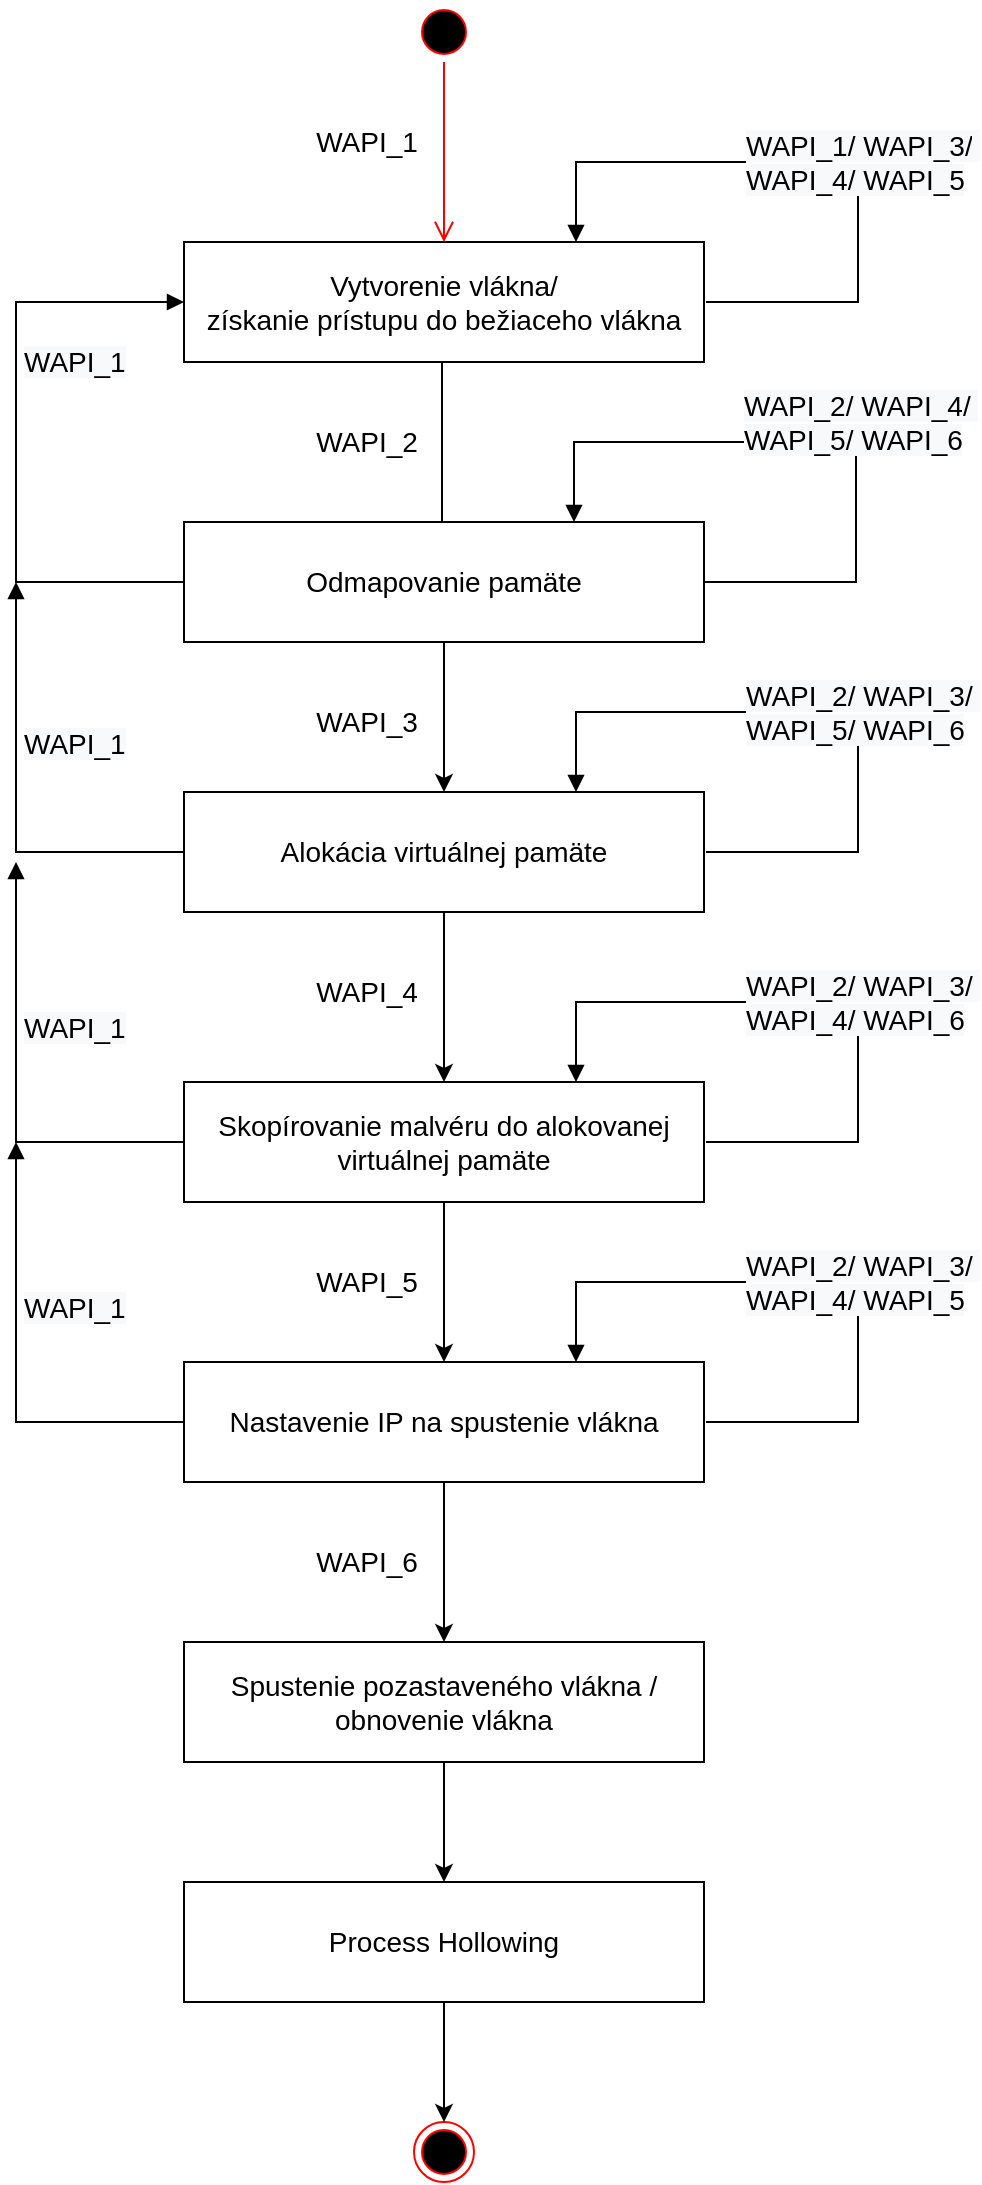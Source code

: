 <mxfile version="13.2.3" type="device"><diagram id="Y6aJrYFt6ZVoB8-CAj4z" name="Page-1"><mxGraphModel dx="1038" dy="548" grid="1" gridSize="10" guides="1" tooltips="1" connect="1" arrows="1" fold="1" page="1" pageScale="1" pageWidth="827" pageHeight="1169" math="0" shadow="0"><root><mxCell id="0"/><mxCell id="1" parent="0"/><mxCell id="kTZIZ7-l3gT3kUIv5YvM-15" style="edgeStyle=orthogonalEdgeStyle;rounded=0;orthogonalLoop=1;jettySize=auto;html=1;entryX=0.5;entryY=0;entryDx=0;entryDy=0;" parent="1" edge="1"><mxGeometry relative="1" as="geometry"><mxPoint x="413" y="220" as="sourcePoint"/><mxPoint x="413" y="340" as="targetPoint"/></mxGeometry></mxCell><mxCell id="kTZIZ7-l3gT3kUIv5YvM-2" value="&lt;font style=&quot;font-size: 14px&quot;&gt;Vytvorenie vlákna/&lt;br&gt;získanie prístupu do bežiaceho vlákna&lt;/font&gt;" style="rounded=0;whiteSpace=wrap;html=1;" parent="1" vertex="1"><mxGeometry x="284" y="160" width="260" height="60" as="geometry"/></mxCell><mxCell id="kTZIZ7-l3gT3kUIv5YvM-13" style="edgeStyle=orthogonalEdgeStyle;rounded=0;orthogonalLoop=1;jettySize=auto;html=1;entryX=0.5;entryY=0;entryDx=0;entryDy=0;" parent="1" source="kTZIZ7-l3gT3kUIv5YvM-3" target="kTZIZ7-l3gT3kUIv5YvM-4" edge="1"><mxGeometry relative="1" as="geometry"/></mxCell><mxCell id="kTZIZ7-l3gT3kUIv5YvM-3" value="&lt;span style=&quot;font-size: 14px&quot;&gt;Odmapovanie pamäte&lt;/span&gt;" style="rounded=0;whiteSpace=wrap;html=1;" parent="1" vertex="1"><mxGeometry x="284" y="300" width="260" height="60" as="geometry"/></mxCell><mxCell id="kTZIZ7-l3gT3kUIv5YvM-12" style="edgeStyle=orthogonalEdgeStyle;rounded=0;orthogonalLoop=1;jettySize=auto;html=1;entryX=0.5;entryY=0;entryDx=0;entryDy=0;" parent="1" source="kTZIZ7-l3gT3kUIv5YvM-4" target="kTZIZ7-l3gT3kUIv5YvM-5" edge="1"><mxGeometry relative="1" as="geometry"/></mxCell><mxCell id="kTZIZ7-l3gT3kUIv5YvM-4" value="&lt;span style=&quot;font-size: 14px&quot;&gt;Alokácia virtuálnej pamäte&lt;/span&gt;" style="rounded=0;whiteSpace=wrap;html=1;" parent="1" vertex="1"><mxGeometry x="284" y="435" width="260" height="60" as="geometry"/></mxCell><mxCell id="kTZIZ7-l3gT3kUIv5YvM-11" style="edgeStyle=orthogonalEdgeStyle;rounded=0;orthogonalLoop=1;jettySize=auto;html=1;entryX=0.5;entryY=0;entryDx=0;entryDy=0;" parent="1" source="kTZIZ7-l3gT3kUIv5YvM-5" target="kTZIZ7-l3gT3kUIv5YvM-6" edge="1"><mxGeometry relative="1" as="geometry"/></mxCell><mxCell id="kTZIZ7-l3gT3kUIv5YvM-5" value="&lt;span style=&quot;font-size: 14px&quot;&gt;Skopírovanie malvéru do alokovanej virtuálnej pamäte&lt;/span&gt;" style="rounded=0;whiteSpace=wrap;html=1;" parent="1" vertex="1"><mxGeometry x="284" y="580" width="260" height="60" as="geometry"/></mxCell><mxCell id="q8GEtPRcEUDi8MsfSiwB-6" style="edgeStyle=orthogonalEdgeStyle;rounded=0;orthogonalLoop=1;jettySize=auto;html=1;entryX=0.5;entryY=0;entryDx=0;entryDy=0;" parent="1" source="kTZIZ7-l3gT3kUIv5YvM-6" target="q8GEtPRcEUDi8MsfSiwB-3" edge="1"><mxGeometry relative="1" as="geometry"/></mxCell><mxCell id="kTZIZ7-l3gT3kUIv5YvM-6" value="&lt;span style=&quot;font-size: 14px&quot;&gt;Nastavenie IP na spustenie vlákna&lt;/span&gt;&lt;span style=&quot;font-size: 14px&quot;&gt;&lt;br&gt;&lt;/span&gt;" style="rounded=0;whiteSpace=wrap;html=1;" parent="1" vertex="1"><mxGeometry x="284" y="720" width="260" height="60" as="geometry"/></mxCell><mxCell id="kTZIZ7-l3gT3kUIv5YvM-20" value="&lt;span style=&quot;font-size: 14px&quot;&gt;WAPI_2&lt;/span&gt;" style="text;html=1;align=center;verticalAlign=middle;resizable=0;points=[];autosize=1;" parent="1" vertex="1"><mxGeometry x="340" y="250" width="70" height="20" as="geometry"/></mxCell><mxCell id="kTZIZ7-l3gT3kUIv5YvM-21" value="&lt;span style=&quot;font-size: 14px&quot;&gt;WAPI_3&lt;/span&gt;" style="text;html=1;align=center;verticalAlign=middle;resizable=0;points=[];autosize=1;" parent="1" vertex="1"><mxGeometry x="340" y="390" width="70" height="20" as="geometry"/></mxCell><mxCell id="kTZIZ7-l3gT3kUIv5YvM-26" value="&lt;span style=&quot;font-size: 14px&quot;&gt;WAPI_4&lt;/span&gt;" style="text;html=1;align=center;verticalAlign=middle;resizable=0;points=[];autosize=1;" parent="1" vertex="1"><mxGeometry x="340" y="524.5" width="70" height="20" as="geometry"/></mxCell><mxCell id="kTZIZ7-l3gT3kUIv5YvM-27" value="&lt;span style=&quot;font-size: 14px&quot;&gt;WAPI_5&lt;/span&gt;" style="text;html=1;align=center;verticalAlign=middle;resizable=0;points=[];autosize=1;" parent="1" vertex="1"><mxGeometry x="340" y="670" width="70" height="20" as="geometry"/></mxCell><mxCell id="kTZIZ7-l3gT3kUIv5YvM-28" value="&lt;span style=&quot;font-size: 14px&quot;&gt;WAPI_1&lt;/span&gt;" style="text;html=1;align=center;verticalAlign=middle;resizable=0;points=[];autosize=1;" parent="1" vertex="1"><mxGeometry x="340" y="100" width="70" height="20" as="geometry"/></mxCell><mxCell id="kTZIZ7-l3gT3kUIv5YvM-39" value="&lt;span style=&quot;font-size: 14px ; text-align: center ; background-color: rgb(248 , 249 , 250)&quot;&gt;WAPI_2/&amp;nbsp;&lt;/span&gt;&lt;span style=&quot;font-size: 14px ; text-align: center ; background-color: rgb(248 , 249 , 250)&quot;&gt;WAPI_4/&amp;nbsp;&lt;br&gt;&lt;/span&gt;&lt;span style=&quot;font-size: 14px ; text-align: center ; background-color: rgb(248 , 249 , 250)&quot;&gt;WAPI_5/&amp;nbsp;&lt;/span&gt;&lt;span style=&quot;font-size: 14px ; text-align: center ; background-color: rgb(248 , 249 , 250)&quot;&gt;WAPI_6&lt;/span&gt;" style="edgeStyle=orthogonalEdgeStyle;html=1;align=left;spacingLeft=2;endArrow=block;rounded=0;exitX=1;exitY=0.5;exitDx=0;exitDy=0;" parent="1" source="kTZIZ7-l3gT3kUIv5YvM-3" edge="1"><mxGeometry x="0.26" y="-10" relative="1" as="geometry"><mxPoint x="405" y="580" as="sourcePoint"/><Array as="points"><mxPoint x="620" y="330"/><mxPoint x="620" y="260"/><mxPoint x="479" y="260"/></Array><mxPoint x="479" y="300" as="targetPoint"/><mxPoint as="offset"/></mxGeometry></mxCell><mxCell id="kTZIZ7-l3gT3kUIv5YvM-40" value="&lt;span style=&quot;font-size: 14px ; text-align: center ; background-color: rgb(248 , 249 , 250)&quot;&gt;WAPI_2/&amp;nbsp;&lt;/span&gt;&lt;span style=&quot;font-size: 14px ; text-align: center ; background-color: rgb(248 , 249 , 250)&quot;&gt;WAPI_3/&amp;nbsp;&lt;br&gt;&lt;/span&gt;&lt;span style=&quot;font-size: 14px ; text-align: center ; background-color: rgb(248 , 249 , 250)&quot;&gt;WAPI_5/&amp;nbsp;&lt;/span&gt;&lt;span style=&quot;font-size: 14px ; text-align: center ; background-color: rgb(248 , 249 , 250)&quot;&gt;WAPI_6&lt;/span&gt;" style="edgeStyle=orthogonalEdgeStyle;html=1;align=left;spacingLeft=2;endArrow=block;rounded=0;exitX=1;exitY=0.5;exitDx=0;exitDy=0;" parent="1" edge="1"><mxGeometry x="0.26" relative="1" as="geometry"><mxPoint x="545" y="465" as="sourcePoint"/><Array as="points"><mxPoint x="621" y="465"/><mxPoint x="621" y="395"/><mxPoint x="480" y="395"/></Array><mxPoint x="480" y="435" as="targetPoint"/><mxPoint as="offset"/></mxGeometry></mxCell><mxCell id="kTZIZ7-l3gT3kUIv5YvM-41" value="&lt;span style=&quot;font-size: 14px ; text-align: center ; background-color: rgb(248 , 249 , 250)&quot;&gt;WAPI_2/&amp;nbsp;&lt;/span&gt;&lt;span style=&quot;font-size: 14px ; text-align: center ; background-color: rgb(248 , 249 , 250)&quot;&gt;WAPI_3/&amp;nbsp;&lt;br&gt;&lt;/span&gt;&lt;span style=&quot;font-size: 14px ; text-align: center ; background-color: rgb(248 , 249 , 250)&quot;&gt;WAPI_4/ WAPI_6&lt;br&gt;&lt;/span&gt;" style="edgeStyle=orthogonalEdgeStyle;html=1;align=left;spacingLeft=2;endArrow=block;rounded=0;exitX=1;exitY=0.5;exitDx=0;exitDy=0;" parent="1" edge="1"><mxGeometry x="0.26" relative="1" as="geometry"><mxPoint x="545" y="610" as="sourcePoint"/><Array as="points"><mxPoint x="621" y="610"/><mxPoint x="621" y="540"/><mxPoint x="480" y="540"/></Array><mxPoint x="480" y="580" as="targetPoint"/><mxPoint as="offset"/></mxGeometry></mxCell><mxCell id="kTZIZ7-l3gT3kUIv5YvM-42" value="&lt;span style=&quot;font-size: 14px ; text-align: center ; background-color: rgb(248 , 249 , 250)&quot;&gt;WAPI_2/&amp;nbsp;&lt;/span&gt;&lt;span style=&quot;font-size: 14px ; text-align: center ; background-color: rgb(248 , 249 , 250)&quot;&gt;WAPI_3/&amp;nbsp;&lt;/span&gt;&lt;span style=&quot;font-size: 14px ; text-align: center ; background-color: rgb(248 , 249 , 250)&quot;&gt;&lt;br&gt;&lt;/span&gt;&lt;span style=&quot;font-size: 14px ; text-align: center ; background-color: rgb(248 , 249 , 250)&quot;&gt;WAPI_4/&amp;nbsp;&lt;/span&gt;&lt;span style=&quot;font-size: 14px ; text-align: center ; background-color: rgb(248 , 249 , 250)&quot;&gt;WAPI_5&lt;/span&gt;" style="edgeStyle=orthogonalEdgeStyle;html=1;align=left;spacingLeft=2;endArrow=block;rounded=0;exitX=1;exitY=0.5;exitDx=0;exitDy=0;" parent="1" edge="1"><mxGeometry x="0.26" relative="1" as="geometry"><mxPoint x="545" y="750" as="sourcePoint"/><Array as="points"><mxPoint x="621" y="750"/><mxPoint x="621" y="680"/><mxPoint x="480" y="680"/></Array><mxPoint x="480" y="720" as="targetPoint"/><mxPoint as="offset"/></mxGeometry></mxCell><mxCell id="kTZIZ7-l3gT3kUIv5YvM-43" value="&lt;span style=&quot;font-size: 14px ; text-align: center ; background-color: rgb(248 , 249 , 250)&quot;&gt;WAPI_1&lt;/span&gt;" style="edgeStyle=orthogonalEdgeStyle;html=1;align=left;spacingLeft=2;endArrow=block;rounded=0;exitX=0;exitY=0.5;exitDx=0;exitDy=0;entryX=0;entryY=0.5;entryDx=0;entryDy=0;" parent="1" source="kTZIZ7-l3gT3kUIv5YvM-3" target="kTZIZ7-l3gT3kUIv5YvM-2" edge="1"><mxGeometry x="0.26" relative="1" as="geometry"><mxPoint x="554" y="380" as="sourcePoint"/><Array as="points"><mxPoint x="200" y="330"/><mxPoint x="200" y="190"/></Array><mxPoint x="489" y="350" as="targetPoint"/><mxPoint as="offset"/></mxGeometry></mxCell><mxCell id="kTZIZ7-l3gT3kUIv5YvM-47" value="&lt;span style=&quot;font-size: 14px ; text-align: center ; background-color: rgb(248 , 249 , 250)&quot;&gt;WAPI_1&lt;/span&gt;" style="edgeStyle=orthogonalEdgeStyle;html=1;align=left;spacingLeft=2;endArrow=block;rounded=0;exitX=0;exitY=0.5;exitDx=0;exitDy=0;" parent="1" source="kTZIZ7-l3gT3kUIv5YvM-4" edge="1"><mxGeometry x="0.26" relative="1" as="geometry"><mxPoint x="184" y="580" as="sourcePoint"/><Array as="points"><mxPoint x="200" y="465"/></Array><mxPoint x="200" y="330" as="targetPoint"/><mxPoint as="offset"/></mxGeometry></mxCell><mxCell id="kTZIZ7-l3gT3kUIv5YvM-48" value="&lt;span style=&quot;font-size: 14px ; text-align: center ; background-color: rgb(248 , 249 , 250)&quot;&gt;WAPI_1&lt;/span&gt;" style="edgeStyle=orthogonalEdgeStyle;html=1;align=left;spacingLeft=2;endArrow=block;rounded=0;exitX=0;exitY=0.5;exitDx=0;exitDy=0;" parent="1" source="kTZIZ7-l3gT3kUIv5YvM-5" edge="1"><mxGeometry x="0.26" relative="1" as="geometry"><mxPoint x="284" y="685" as="sourcePoint"/><Array as="points"><mxPoint x="200" y="610"/></Array><mxPoint x="200" y="470" as="targetPoint"/><mxPoint as="offset"/></mxGeometry></mxCell><mxCell id="kTZIZ7-l3gT3kUIv5YvM-49" value="&lt;span style=&quot;font-size: 14px ; text-align: center ; background-color: rgb(248 , 249 , 250)&quot;&gt;WAPI_1&lt;/span&gt;" style="edgeStyle=orthogonalEdgeStyle;html=1;align=left;spacingLeft=2;endArrow=block;rounded=0;exitX=0;exitY=0.5;exitDx=0;exitDy=0;" parent="1" source="kTZIZ7-l3gT3kUIv5YvM-6" edge="1"><mxGeometry x="0.26" relative="1" as="geometry"><mxPoint x="284" y="897.5" as="sourcePoint"/><Array as="points"><mxPoint x="200" y="750"/></Array><mxPoint x="200" y="610" as="targetPoint"/><mxPoint as="offset"/></mxGeometry></mxCell><mxCell id="Te5pKfVqlNjx0CKis1d5-1" value="&lt;span style=&quot;font-size: 14px ; text-align: center ; background-color: rgb(248 , 249 , 250)&quot;&gt;WAPI_1/&amp;nbsp;&lt;/span&gt;&lt;span style=&quot;font-size: 14px ; text-align: center ; background-color: rgb(248 , 249 , 250)&quot;&gt;WAPI_3/&lt;/span&gt;&lt;span style=&quot;font-size: 14px ; text-align: center ; background-color: rgb(248 , 249 , 250)&quot;&gt;&amp;nbsp;&lt;br&gt;&lt;/span&gt;&lt;span style=&quot;font-size: 14px ; text-align: center ; background-color: rgb(248 , 249 , 250)&quot;&gt;WAPI_4/&amp;nbsp;&lt;/span&gt;&lt;span style=&quot;font-size: 14px ; text-align: center ; background-color: rgb(248 , 249 , 250)&quot;&gt;WAPI_5&lt;/span&gt;" style="edgeStyle=orthogonalEdgeStyle;html=1;align=left;spacingLeft=2;endArrow=block;rounded=0;exitX=1;exitY=0.5;exitDx=0;exitDy=0;" parent="1" edge="1"><mxGeometry x="0.26" relative="1" as="geometry"><mxPoint x="545" y="190" as="sourcePoint"/><Array as="points"><mxPoint x="621" y="190"/><mxPoint x="621" y="120"/><mxPoint x="480" y="120"/></Array><mxPoint x="480" y="160" as="targetPoint"/><mxPoint as="offset"/></mxGeometry></mxCell><mxCell id="Te5pKfVqlNjx0CKis1d5-4" value="" style="ellipse;html=1;shape=startState;fillColor=#000000;strokeColor=#ff0000;" parent="1" vertex="1"><mxGeometry x="399" y="40" width="30" height="30" as="geometry"/></mxCell><mxCell id="Te5pKfVqlNjx0CKis1d5-5" value="" style="edgeStyle=orthogonalEdgeStyle;html=1;verticalAlign=bottom;endArrow=open;endSize=8;strokeColor=#ff0000;entryX=0.5;entryY=0;entryDx=0;entryDy=0;" parent="1" source="Te5pKfVqlNjx0CKis1d5-4" target="kTZIZ7-l3gT3kUIv5YvM-2" edge="1"><mxGeometry relative="1" as="geometry"><mxPoint x="414" y="110" as="targetPoint"/></mxGeometry></mxCell><mxCell id="Te5pKfVqlNjx0CKis1d5-6" value="" style="ellipse;html=1;shape=endState;fillColor=#000000;strokeColor=#ff0000;" parent="1" vertex="1"><mxGeometry x="399" y="1100" width="30" height="30" as="geometry"/></mxCell><mxCell id="DxBzAScjBPxpAtQkmADd-3" style="edgeStyle=orthogonalEdgeStyle;rounded=0;orthogonalLoop=1;jettySize=auto;html=1;entryX=0.5;entryY=0;entryDx=0;entryDy=0;" parent="1" source="q8GEtPRcEUDi8MsfSiwB-3" target="DxBzAScjBPxpAtQkmADd-1" edge="1"><mxGeometry relative="1" as="geometry"/></mxCell><mxCell id="q8GEtPRcEUDi8MsfSiwB-3" value="&lt;span style=&quot;font-size: 14px&quot;&gt;Spustenie pozastaveného vlákna /&lt;br&gt;obnovenie vlákna&lt;br&gt;&lt;/span&gt;" style="rounded=0;whiteSpace=wrap;html=1;" parent="1" vertex="1"><mxGeometry x="284" y="860" width="260" height="60" as="geometry"/></mxCell><mxCell id="q8GEtPRcEUDi8MsfSiwB-4" value="&lt;span style=&quot;font-size: 14px&quot;&gt;WAPI_6&lt;/span&gt;" style="text;html=1;align=center;verticalAlign=middle;resizable=0;points=[];autosize=1;" parent="1" vertex="1"><mxGeometry x="340" y="810" width="70" height="20" as="geometry"/></mxCell><mxCell id="DxBzAScjBPxpAtQkmADd-2" style="edgeStyle=orthogonalEdgeStyle;rounded=0;orthogonalLoop=1;jettySize=auto;html=1;entryX=0.5;entryY=0;entryDx=0;entryDy=0;" parent="1" source="DxBzAScjBPxpAtQkmADd-1" target="Te5pKfVqlNjx0CKis1d5-6" edge="1"><mxGeometry relative="1" as="geometry"/></mxCell><mxCell id="DxBzAScjBPxpAtQkmADd-1" value="&lt;span style=&quot;font-size: 14px&quot;&gt;Process Hollowing&lt;br&gt;&lt;/span&gt;" style="rounded=0;whiteSpace=wrap;html=1;" parent="1" vertex="1"><mxGeometry x="284" y="980" width="260" height="60" as="geometry"/></mxCell></root></mxGraphModel></diagram></mxfile>